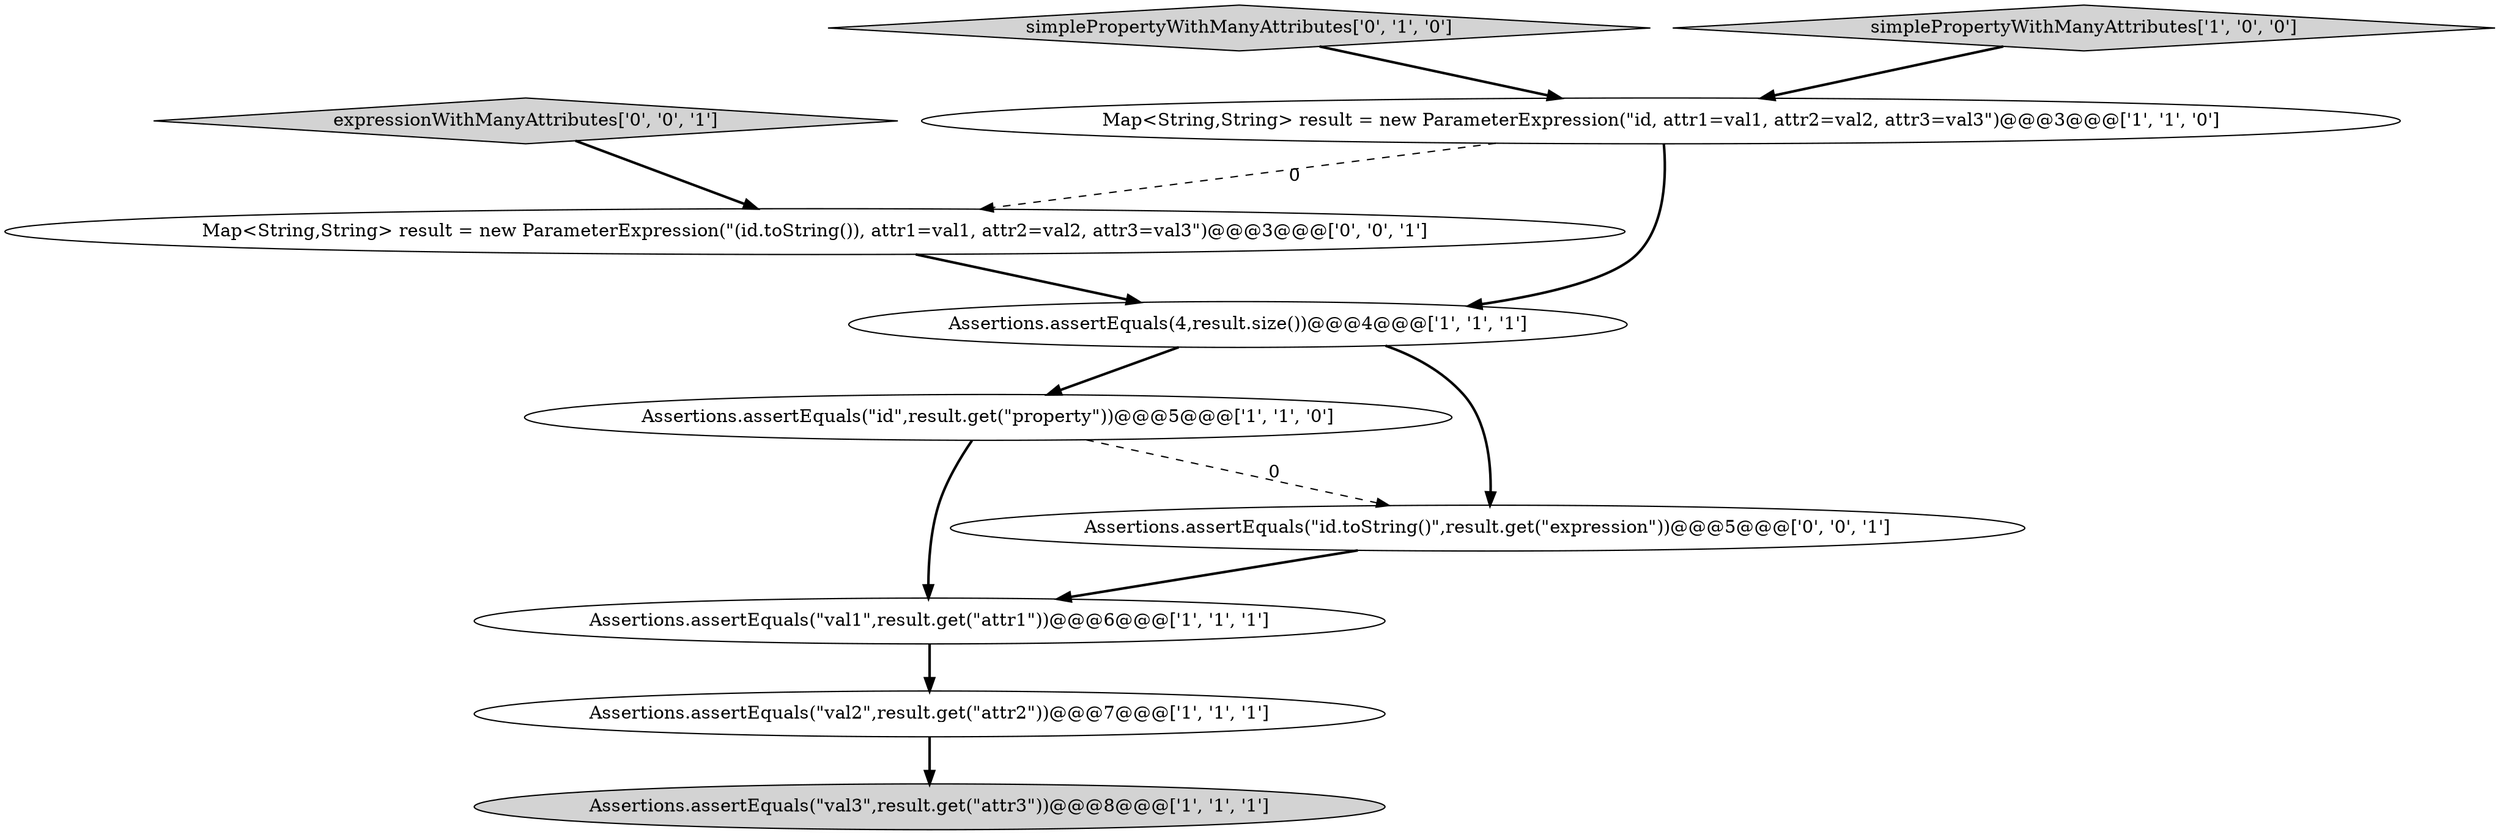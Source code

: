 digraph {
1 [style = filled, label = "Assertions.assertEquals(\"val2\",result.get(\"attr2\"))@@@7@@@['1', '1', '1']", fillcolor = white, shape = ellipse image = "AAA0AAABBB1BBB"];
9 [style = filled, label = "Map<String,String> result = new ParameterExpression(\"(id.toString()), attr1=val1, attr2=val2, attr3=val3\")@@@3@@@['0', '0', '1']", fillcolor = white, shape = ellipse image = "AAA0AAABBB3BBB"];
7 [style = filled, label = "simplePropertyWithManyAttributes['0', '1', '0']", fillcolor = lightgray, shape = diamond image = "AAA0AAABBB2BBB"];
3 [style = filled, label = "simplePropertyWithManyAttributes['1', '0', '0']", fillcolor = lightgray, shape = diamond image = "AAA0AAABBB1BBB"];
8 [style = filled, label = "expressionWithManyAttributes['0', '0', '1']", fillcolor = lightgray, shape = diamond image = "AAA0AAABBB3BBB"];
4 [style = filled, label = "Assertions.assertEquals(4,result.size())@@@4@@@['1', '1', '1']", fillcolor = white, shape = ellipse image = "AAA0AAABBB1BBB"];
0 [style = filled, label = "Map<String,String> result = new ParameterExpression(\"id, attr1=val1, attr2=val2, attr3=val3\")@@@3@@@['1', '1', '0']", fillcolor = white, shape = ellipse image = "AAA0AAABBB1BBB"];
6 [style = filled, label = "Assertions.assertEquals(\"id\",result.get(\"property\"))@@@5@@@['1', '1', '0']", fillcolor = white, shape = ellipse image = "AAA0AAABBB1BBB"];
10 [style = filled, label = "Assertions.assertEquals(\"id.toString()\",result.get(\"expression\"))@@@5@@@['0', '0', '1']", fillcolor = white, shape = ellipse image = "AAA0AAABBB3BBB"];
2 [style = filled, label = "Assertions.assertEquals(\"val3\",result.get(\"attr3\"))@@@8@@@['1', '1', '1']", fillcolor = lightgray, shape = ellipse image = "AAA0AAABBB1BBB"];
5 [style = filled, label = "Assertions.assertEquals(\"val1\",result.get(\"attr1\"))@@@6@@@['1', '1', '1']", fillcolor = white, shape = ellipse image = "AAA0AAABBB1BBB"];
4->10 [style = bold, label=""];
5->1 [style = bold, label=""];
6->5 [style = bold, label=""];
1->2 [style = bold, label=""];
7->0 [style = bold, label=""];
0->9 [style = dashed, label="0"];
10->5 [style = bold, label=""];
0->4 [style = bold, label=""];
4->6 [style = bold, label=""];
3->0 [style = bold, label=""];
9->4 [style = bold, label=""];
6->10 [style = dashed, label="0"];
8->9 [style = bold, label=""];
}

